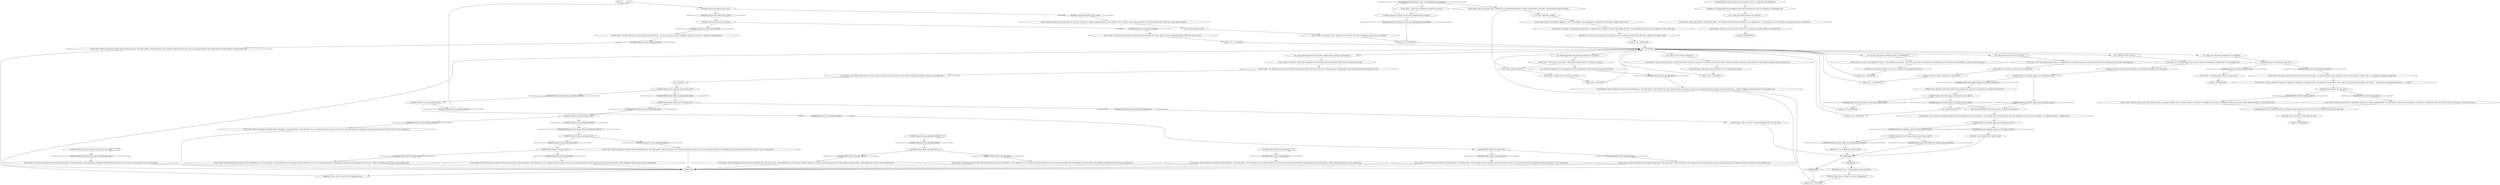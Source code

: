 # CONTAINERYARD / JOYCE
# "I met Joyce."
# ==================================================
digraph G {
	  0 [label="START"];
	  1 [label="input"];
	  2 [label="Evrart Claire: \"Yes, we're all trying to do what's best for Martinaise.\" His smile widens. \"Don't feel like you shouldn't work with her just because you and I are such good friends. I'm not a jealous guy.\""];
	  3 [label="Variable[\"cargo.evrart_gun_getting_located\"]"];
	  4 [label="Variable[\"cargo.evrart_gun_getting_located\"]", shape=diamond];
	  5 [label="!(Variable[\"cargo.evrart_gun_getting_located\"])", shape=diamond];
	  6 [label="Evrart Claire: \"One thing I wanna make very clear, Harry, is that this is not some kind of Union *versus* Corporation situation. Everyone is just pals here.\""];
	  7 [label="Drama: Wait... there was no mention of a casserole from Joyce."];
	  8 [label="You: \"Funny, Joyce didn't mention any casserole.\""];
	  9 [label="Jump to: [E's - JOYCEHUB]"];
	  10 [label="Evrart Claire: \"Very cool, Harry.\" He nods enthusiastically. \"It's very cool.\""];
	  11 [label="Variable[\"TASK.get_the_dead_body_down_from_the_tree_done\"]"];
	  12 [label="Variable[\"TASK.get_the_dead_body_down_from_the_tree_done\"]", shape=diamond];
	  13 [label="!(Variable[\"TASK.get_the_dead_body_down_from_the_tree_done\"])", shape=diamond];
	  14 [label="Variable[\"TASK.confront_the_pigs_done\"]"];
	  15 [label="Variable[\"TASK.confront_the_pigs_done\"]", shape=diamond];
	  16 [label="!(Variable[\"TASK.confront_the_pigs_done\"])", shape=diamond];
	  17 [label="Evrart Claire: \"He's an old man, Harry. I wanted him to spend more time with his family.\" He looks down and sighs. \"God knows how long he's got left.\""];
	  18 [label="You: \"Another question then?\""];
	  19 [label="Jump to: [EVRARTHUB]"];
	  20 [label="Conceptualization: This particular brand of humour he has... it makes for a fine distraction."];
	  21 [label="You: \"Joyce said the previous Union leader vanished under suspicious circumstances.\""];
	  22 [label="Evrart Claire: \"*If* she actually wants to see me, she will find a way. Any good negotiator would. And I just don't have anything to discuss with a bad negotiator.\""];
	  23 [label="Kim Kitsuragi: \"Hmh...\" The lieutenant seems incredulous."];
	  24 [label="Variable[\"cargo.evrart_gun_getting_located\"]"];
	  25 [label="Variable[\"cargo.evrart_gun_getting_located\"]", shape=diamond];
	  26 [label="!(Variable[\"cargo.evrart_gun_getting_located\"])", shape=diamond];
	  27 [label="Variable[\"cargo.rart_empathy_happy_you_tell_things_to_joyce\"]"];
	  28 [label="Variable[\"cargo.rart_empathy_happy_you_tell_things_to_joyce\"]", shape=diamond];
	  29 [label="!(Variable[\"cargo.rart_empathy_happy_you_tell_things_to_joyce\"])", shape=diamond];
	  30 [label="Evrart Claire: \"Honestly, I'm beginning to think *you're* a midget, Harry.\" Abruptly, he smiles and changes his tone. \"I'm only kidding, Harry. You're not a midget. No one is. We're pals.\""];
	  31 [label="Variable[\"cargo.evrart_gun_getting_located\"]"];
	  32 [label="Variable[\"cargo.evrart_gun_getting_located\"]", shape=diamond];
	  33 [label="!(Variable[\"cargo.evrart_gun_getting_located\"])", shape=diamond];
	  34 [label="Evrart Claire: \"Oh, that's very nice. I haven't gotten around to her yet -- I'm very, very busy, you see.\" He adjusts a button on his sleeve. \"I hope you're getting along.\""];
	  35 [label="Jump to: [E's - JOYCEHUB]"];
	  36 [label="You: \"Okay, another question?\""];
	  37 [label="You: \"Okay, that's cool.\""];
	  38 [label="Variable[\"TASK.ask_for_help_from_the_harbour_done\"]"];
	  39 [label="Variable[\"TASK.ask_for_help_from_the_harbour_done\"]", shape=diamond];
	  40 [label="!(Variable[\"TASK.ask_for_help_from_the_harbour_done\"])", shape=diamond];
	  41 [label="Variable[\"TASK.confront_the_pigs_done\"]"];
	  42 [label="Variable[\"TASK.confront_the_pigs_done\"]", shape=diamond];
	  43 [label="!(Variable[\"TASK.confront_the_pigs_done\"])", shape=diamond];
	  44 [label="You: \"What happened to the previous negotiator, Mr. Gaumont?\""];
	  45 [label="Jump to: [E's - JOYCEHUB]"];
	  46 [label="Jump to: [E's - JOYCEHUB]"];
	  47 [label="IsKimHere()"];
	  48 [label="IsKimHere()", shape=diamond];
	  49 [label="!(IsKimHere())", shape=diamond];
	  50 [label="Composure: His expression makes it clear: this is childish and irresponsible behaviour."];
	  51 [label="Savoir Faire: It's a fortress. He knows she can't get in here."];
	  52 [label="Evrart Claire: \"Tell her about *all* of it. My brother's picture, my singing swordfish clock.\" He looks around. \"Tell her how overweight I am and how I've helped you with your lost gun. Tell her everything -- Evrart doesn't mind.\""];
	  53 [label="Evrart Claire: \"We're all trying to do what's best for Martinaise here.\" His smile widens. \"Don't feel like you can't cooperate with her, because you and I are such good friends and I tried to help you with the body... I'm not a jealous guy.\""];
	  54 [label="Evrart Claire: \"Great! You wanna bounce something off your old friend, Mr. Claire, right?\" He seems genuinely pleased. \"Well, let's hear it, Harry!\""];
	  55 [label="You: \"Evrart, Joyce seems to think the Union is low-balling her.\""];
	  56 [label="Evrart Claire: \"Of course, Harry. Let me just assure you one more time -- it's perfectly okay to share anything we discuss here with this... *Joyce*. This is a completely transparent organization.\""];
	  57 [label="Evrart Claire: \"'Oh, did I leave my casserole on? Better go home and check. The election can wait!'\" The man frowns, disapprovingly. \"When she got back the whole thing was over.\""];
	  58 [label="Evrart Claire: \"Yes, please, Harry!\" The big man nods slowly. \"Feel free to speak your mind or ask me anything.\""];
	  59 [label="Variable[\"cargo.evrart_gun_getting_located\"]"];
	  60 [label="Variable[\"cargo.evrart_gun_getting_located\"]", shape=diamond];
	  61 [label="!(Variable[\"cargo.evrart_gun_getting_located\"])", shape=diamond];
	  62 [label="Jump to: [E's - JOYCEHUB]"];
	  63 [label="Evrart Claire: \"Absolutely, Harry! What's on your mind?\""];
	  64 [label="Half Light: It's hard to say if he really lost his temper or if this is another one of his tricks. This man... almost never angers visibly."];
	  65 [label="Evrart Claire: \"We're all trying to do what's best for Martinaise here.\" His smile widens. \"Don't feel like you can't cooperate with her, because you and I are such good friends and I'm helping you get that nasty body down from the tree... *and* with finding your lost gun. I'm not a jealous guy.\""];
	  66 [label="You: \"It sounds like you *want* me to tell her about our conversations.\""];
	  67 [label="Variable[\"cargo.evrart_drama_no_one_said_anything_about_casserole\"]"];
	  68 [label="Variable[\"cargo.evrart_drama_no_one_said_anything_about_casserole\"]", shape=diamond];
	  69 [label="!(Variable[\"cargo.evrart_drama_no_one_said_anything_about_casserole\"])", shape=diamond];
	  70 [label="Jump to: [EVRARTHUB]"];
	  71 [label="Jump to: [E's - JOYCEHUB]"];
	  72 [label="Variable[\"cargo.evrart_rhet_happy_you_tell_joyce_of_your_talks\"]"];
	  73 [label="Variable[\"cargo.evrart_rhet_happy_you_tell_joyce_of_your_talks\"]", shape=diamond];
	  74 [label="!(Variable[\"cargo.evrart_rhet_happy_you_tell_joyce_of_your_talks\"])", shape=diamond];
	  75 [label="Electrochemistry: Okay then. Positive emotions it is! You like positive emotions."];
	  76 [label="Empathy: If it's spilled blood you're looking for then there certainly isn't any in his expression, or demeanour now."];
	  77 [label="Evrart Claire: \"We're all trying to do what's best for Martinaise here.\" His smile widens. \"Don't feel like you can't cooperate with her, because you and I are such good friends and I tried to help you with the body... and *helped* you find your lost gun. I'm not a jealous guy.\""];
	  78 [label="Evrart Claire: \"We're all trying to do what's best for Martinaise.\" His smile widens. \"Don't feel like you can't cooperate with her, because you and I are such good friends and I helped you get the body down... *and* I'm helping you find your gun. I'm not a jealous guy.\""];
	  79 [label="Evrart Claire: \"We're all trying to do what's best for Martinaise here.\" His smile widens. \"Don't feel like you can't cooperate with her, because you and I are such good friends and I'm helping you get that nasty body down... *and* I helped you find your gun. I'm not a jealous guy.\""];
	  80 [label="Untitled hub"];
	  81 [label="Variable[\"cargo.rart_empathy_happy_you_tell_things_to_joyce\"]"];
	  82 [label="Variable[\"cargo.rart_empathy_happy_you_tell_things_to_joyce\"]", shape=diamond];
	  83 [label="!(Variable[\"cargo.rart_empathy_happy_you_tell_things_to_joyce\"])", shape=diamond];
	  84 [label="Evrart Claire: \"Harry!\" he exclaims, indignant. \"I have *little people* in my organization. I would never call someone a midget. What is this?\""];
	  85 [label="Esprit de Corps: Sure, he thinks. It's about *transparency*."];
	  86 [label="Evrart Claire: \"We're all trying to do what's best for Martinaise.\" His smile widens. \"Don't feel like you can't cooperate with her, because you and I are such good friends and I helped you get that nasty body down from the tree. I'm not a jealous guy.\""];
	  87 [label="You: \"Just pals?\""];
	  88 [label="E's - JOYCEHUB"];
	  89 [label="Suggestion: Whoa... that's so nice of him. Suspiciously nice."];
	  90 [label="You: \"Okay, let's talk about something else.\" (Conclude.)"];
	  91 [label="Variable[\"cargo.evrart_rhet_happy_you_tell_joyce_of_your_talks\"]"];
	  92 [label="Variable[\"cargo.evrart_rhet_happy_you_tell_joyce_of_your_talks\"]", shape=diamond];
	  93 [label="!(Variable[\"cargo.evrart_rhet_happy_you_tell_joyce_of_your_talks\"])", shape=diamond];
	  94 [label="Empathy: Yes, he really doesn't seem to mind."];
	  95 [label="Rhetoric: Yes, he really doesn't seem to mind."];
	  96 [label="Variable[\"TASK.confront_the_pigs_done\"]"];
	  97 [label="Variable[\"TASK.confront_the_pigs_done\"]", shape=diamond];
	  98 [label="!(Variable[\"TASK.confront_the_pigs_done\"])", shape=diamond];
	  99 [label="Jump to: [E's - JOYCEHUB]"];
	  100 [label="You: \"Are you sure? I find it a little odd.\""];
	  101 [label="Evrart Claire: \"Empty all your barrels on me, Harry.\""];
	  102 [label="Evrart Claire: \"Harry, Harry, Harry!\" He flicks his fingers. \"Do not fixate on this little matter. Maybe it was a rabbit stew... or a hair dryer, or an iron. The point is, her heart wasn't in it. Mine *was*.\""];
	  103 [label="Evrart Claire: \"We're all trying to do what's best for Martinaise.\" His smile widens. \"Don't feel like you can't cooperate with her, because you and I are such good friends and I helped you find your lost gun. I'm not a jealous guy.\""];
	  104 [label="Variable[\"gates.mhead_took_down_the_hanged_man\"]"];
	  105 [label="Variable[\"gates.mhead_took_down_the_hanged_man\"]", shape=diamond];
	  106 [label="!(Variable[\"gates.mhead_took_down_the_hanged_man\"])", shape=diamond];
	  107 [label="You: \"You called him a midget.\""];
	  108 [label="Variable[\"cargo.evrart_joyce_hub_reached\"]"];
	  109 [label="Variable[\"cargo.evrart_joyce_hub_reached\"]", shape=diamond];
	  110 [label="!(Variable[\"cargo.evrart_joyce_hub_reached\"])", shape=diamond];
	  111 [label="Volition: He doesn't *want* to see her. It's simple as that."];
	  112 [label="Evrart Claire: \"It's *perfectly* okay. Even if you've told her everything we've talked about, it's *absolutely* fine.\""];
	  113 [label="Evrart Claire: \"What do you mean, Harry?\" The big man sounds annoyed. \"Nothing. I let him go.\""];
	  114 [label="Jump to: [E's - JOYCEHUB]"];
	  115 [label="Variable[\"cargo.evrart_exited_joyce_hub_once\"]"];
	  116 [label="Variable[\"cargo.evrart_exited_joyce_hub_once\"]", shape=diamond];
	  117 [label="!(Variable[\"cargo.evrart_exited_joyce_hub_once\"])", shape=diamond];
	  118 [label="Evrart Claire: \"We're all trying to do what's best for Martinaise.\" His smile widens. \"Don't feel like you can't cooperate with her, because you and I are such good friends and I'm helping you find your lost gun. I'm not a jealous guy.\""];
	  119 [label="Jump to: [E's - JOYCEHUB]"];
	  120 [label="Evrart Claire: \"And I'm sure you two had a hell of a time.\" He throws a couple of playful punches in your direction. \"But I couldn't care less about the bitch. Let's talk about the *real* stuff, Harry. The stuff that matters.\""];
	  121 [label="Evrart Claire: \"We're all trying to do what's best for Martinaise here.\" His smile widens. \"Don't feel like you can't cooperate with her, because you and I are such good friends and I tried to help you with the body... *and* finding your lost gun. I'm not a jealous guy.\""];
	  122 [label="Evrart Claire: \"We're all trying to do what's best for Martinaise.\" His smile widens. \"Don't feel like you can't cooperate with her, because you and I are such good friends and I helped you get the body down... *and* to find your lost gun. I'm not a jealous guy.\""];
	  123 [label="Evrart Claire: \"We're all trying to do what's best for Martinaise here.\" His smile widens. \"Don't feel like you can't cooperate with her, because you and I are such good friends and I'm helping you get that nasty body down from the tree. I'm not a jealous guy.\""];
	  124 [label="You: \"I told Joyce that I met you.\""];
	  125 [label="Empathy: He seems happy about the prospect of you telling Joyce about your conversations."];
	  126 [label="Jump to: [E's - JOYCEHUB]"];
	  127 [label="Evrart Claire: \"*Vanished*?! Harry, the woman left her casserole in the oven and couldn't make it here in time for the voting.\""];
	  128 [label="Variable[\"TASK.confront_the_pigs_done\"]"];
	  129 [label="Variable[\"TASK.confront_the_pigs_done\"]", shape=diamond];
	  130 [label="!(Variable[\"TASK.confront_the_pigs_done\"])", shape=diamond];
	  131 [label="You: \"Why haven't you let her in to see you?\""];
	  132 [label="Jump to: [EVRARTHUB]"];
	  133 [label="Evrart Claire: \"I'm just a nice guy, Harry. I wouldn't be where I am now if I wasn't nice.\" He slams his fist into his hand. \"Politics is all about *emotions*, and I want you to have positive emotions when you think of me.\""];
	  134 [label="Conceptualization: It *is* rather interesting to tell people things about each other isn't it? It was nice telling him about her right now..."];
	  135 [label="Half Light: This is weird. Not *nice* weird, but okay."];
	  136 [label="Rhetoric: You cannot but notice the prospect of you telling Joyce about your conversations is actually pleasing Evrart."];
	  137 [label="Evrart Claire: \"Yes, yes -- *low-balling*. Of course...\" He's suddenly very serious. \"This isn't a casino, Harry. Real people, real livelihoods are at stake here. But everything's a casino for those rich types...\""];
	  138 [label="Evrart Claire: \"Tell her about all of it. My brother's picture, my singing swordfish clock.\" He looks around. \"Tell her how overweight I am and how I'm helping you find your lost gun. Tell her about everything -- Evrart doesn't mind.\""];
	  139 [label="Variable[\"cargo.evrart_gonna_start_a_war\"]"];
	  140 [label="Variable[\"cargo.evrart_gonna_start_a_war\"]", shape=diamond];
	  141 [label="!(Variable[\"cargo.evrart_gonna_start_a_war\"])", shape=diamond];
	  142 [label="Inland Empire: That much is true. His heart *truly* is in it. Though you wouldn't think so by looking at him."];
	  143 [label="Variable[\"TASK.confront_the_pigs_done\"]"];
	  144 [label="Variable[\"TASK.confront_the_pigs_done\"]", shape=diamond];
	  145 [label="!(Variable[\"TASK.confront_the_pigs_done\"])", shape=diamond];
	  146 [label="Evrart Claire: \"No, no, Harry. I'm perfectly neutral *and* one hundred percent for transparency. I know people say a lot of bad things about the Débardeurs Union, but we are actually,\" -- he squeaks his chair -- \"squeaky clean.\""];
	  147 [label="You: \"He made concessions for the company in previous negotiations. Why would you let an ally like that go?\""];
	  148 [label="Evrart Claire: \"I have no interest in what she is doing, but I myself have *nothing* to hide. Your business is your business and I respect your privacy. Just remember, none of this...\" He makes an all-encompassing gesture. \"... is secret.\""];
	  0 -> 0
	  1 -> 139
	  2 -> 80
	  3 -> 3
	  3 -> 4
	  4 -> 41
	  5 -> 53
	  6 -> 87
	  7 -> 67
	  8 -> 102
	  9 -> 88
	  10 -> 47
	  11 -> 11
	  11 -> 12
	  12 -> 2
	  13 -> 24
	  14 -> 14
	  14 -> 15
	  15 -> 122
	  16 -> 78
	  17 -> 107
	  17 -> 36
	  18 -> 58
	  20 -> 76
	  21 -> 127
	  22 -> 51
	  23 -> 85
	  24 -> 25
	  24 -> 26
	  25 -> 128
	  26 -> 123
	  27 -> 28
	  27 -> 29
	  28 -> 94
	  29 -> 72
	  30 -> 64
	  31 -> 32
	  31 -> 33
	  32 -> 96
	  33 -> 1
	  34 -> 5
	  35 -> 88
	  36 -> 101
	  37 -> 9
	  38 -> 40
	  38 -> 39
	  39 -> 104
	  40 -> 31
	  41 -> 42
	  41 -> 43
	  42 -> 77
	  43 -> 121
	  44 -> 113
	  45 -> 88
	  46 -> 88
	  47 -> 48
	  47 -> 49
	  48 -> 23
	  49 -> 35
	  50 -> 119
	  51 -> 111
	  52 -> 134
	  53 -> 80
	  54 -> 99
	  55 -> 137
	  56 -> 148
	  57 -> 6
	  58 -> 45
	  59 -> 60
	  59 -> 61
	  60 -> 13
	  61 -> 86
	  62 -> 88
	  63 -> 70
	  64 -> 114
	  65 -> 80
	  66 -> 146
	  67 -> 68
	  67 -> 69
	  68 -> 17
	  68 -> 7
	  69 -> 45
	  71 -> 88
	  72 -> 73
	  72 -> 74
	  73 -> 95
	  74 -> 47
	  75 -> 46
	  76 -> 8
	  77 -> 80
	  78 -> 80
	  79 -> 80
	  80 -> 89
	  81 -> 82
	  81 -> 83
	  82 -> 66
	  82 -> 37
	  83 -> 136
	  84 -> 30
	  85 -> 35
	  86 -> 80
	  87 -> 38
	  88 -> 131
	  88 -> 100
	  88 -> 44
	  88 -> 21
	  88 -> 55
	  88 -> 90
	  88 -> 124
	  89 -> 88
	  90 -> 115
	  91 -> 92
	  91 -> 93
	  92 -> 66
	  92 -> 37
	  93 -> 62
	  94 -> 47
	  95 -> 47
	  96 -> 97
	  96 -> 98
	  97 -> 103
	  98 -> 118
	  99 -> 88
	  100 -> 133
	  101 -> 126
	  102 -> 142
	  103 -> 80
	  104 -> 105
	  104 -> 106
	  105 -> 59
	  106 -> 10
	  107 -> 84
	  108 -> 109
	  108 -> 110
	  109 -> 54
	  110 -> 34
	  111 -> 71
	  112 -> 125
	  113 -> 147
	  113 -> 36
	  114 -> 88
	  115 -> 116
	  115 -> 117
	  116 -> 63
	  117 -> 56
	  118 -> 80
	  119 -> 88
	  120 -> 18
	  121 -> 80
	  122 -> 80
	  123 -> 80
	  124 -> 112
	  125 -> 81
	  126 -> 88
	  127 -> 57
	  128 -> 129
	  128 -> 130
	  129 -> 79
	  130 -> 65
	  131 -> 22
	  133 -> 75
	  134 -> 135
	  135 -> 132
	  136 -> 91
	  137 -> 50
	  138 -> 134
	  139 -> 140
	  139 -> 141
	  140 -> 120
	  141 -> 108
	  142 -> 19
	  143 -> 144
	  143 -> 145
	  144 -> 52
	  145 -> 138
	  146 -> 27
	  147 -> 16
	  148 -> 143
}

